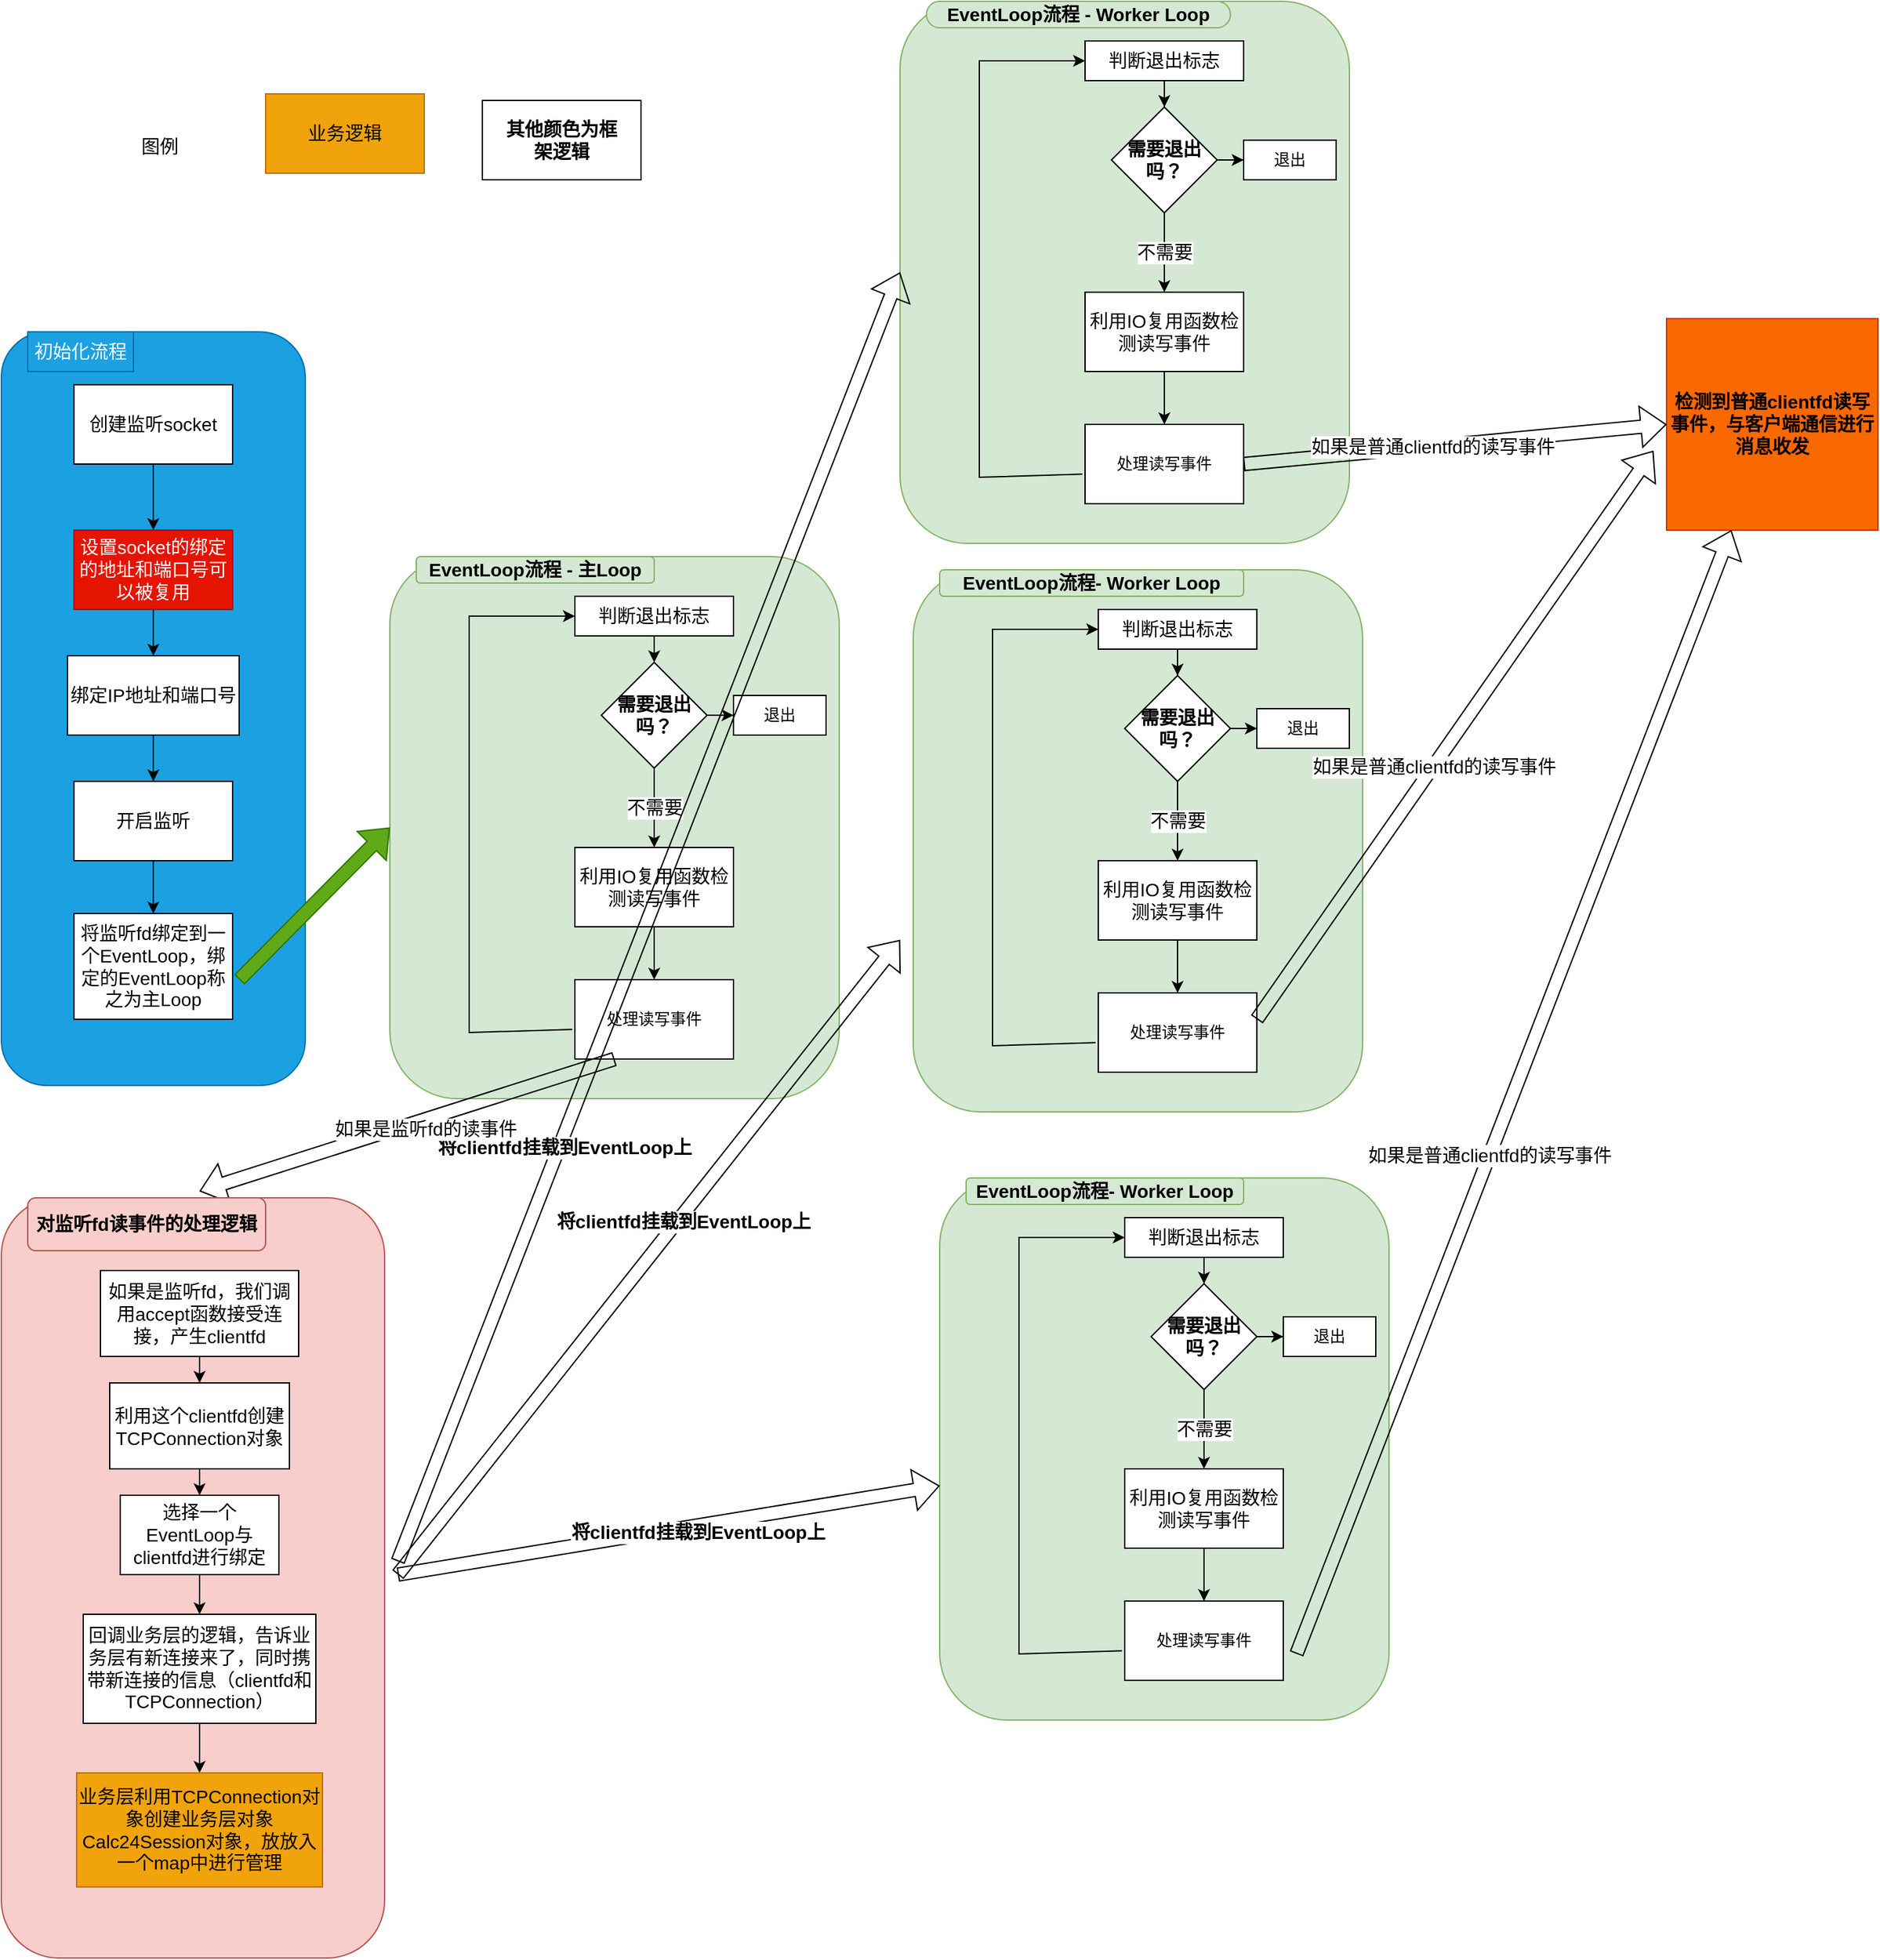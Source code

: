 <mxfile version="20.2.0" type="device"><diagram id="1ur0hbqPhBumIpZBhiEZ" name="第 1 页"><mxGraphModel dx="2048" dy="621" grid="1" gridSize="10" guides="1" tooltips="1" connect="1" arrows="1" fold="1" page="1" pageScale="1" pageWidth="827" pageHeight="1169" math="0" shadow="0"><root><mxCell id="0"/><mxCell id="1" parent="0"/><mxCell id="NlOB07aCjKm1S97Us7Cn-98" value="" style="rounded=0;whiteSpace=wrap;html=1;fontSize=14;" vertex="1" parent="1"><mxGeometry x="144" y="85" width="120" height="60" as="geometry"/></mxCell><mxCell id="NlOB07aCjKm1S97Us7Cn-84" value="" style="rounded=1;whiteSpace=wrap;html=1;fontSize=14;fillColor=#f8cecc;strokeColor=#b85450;" vertex="1" parent="1"><mxGeometry x="-220" y="915" width="290" height="575" as="geometry"/></mxCell><mxCell id="NlOB07aCjKm1S97Us7Cn-59" value="" style="rounded=1;whiteSpace=wrap;html=1;fontSize=14;fillColor=#1ba1e2;fontColor=#ffffff;strokeColor=#006EAF;" vertex="1" parent="1"><mxGeometry x="-220" y="260" width="230" height="570" as="geometry"/></mxCell><mxCell id="NlOB07aCjKm1S97Us7Cn-10" value="" style="rounded=1;whiteSpace=wrap;html=1;fontSize=14;fillColor=#d5e8d4;strokeColor=#82b366;" vertex="1" parent="1"><mxGeometry x="74" y="430" width="340" height="410" as="geometry"/></mxCell><mxCell id="NlOB07aCjKm1S97Us7Cn-4" value="" style="edgeStyle=orthogonalEdgeStyle;rounded=0;orthogonalLoop=1;jettySize=auto;html=1;" edge="1" parent="1" source="NlOB07aCjKm1S97Us7Cn-2" target="NlOB07aCjKm1S97Us7Cn-3"><mxGeometry relative="1" as="geometry"/></mxCell><mxCell id="NlOB07aCjKm1S97Us7Cn-2" value="&lt;font style=&quot;font-size: 14px;&quot;&gt;判断退出标志&lt;/font&gt;" style="rounded=0;whiteSpace=wrap;html=1;" vertex="1" parent="1"><mxGeometry x="214" y="460" width="120" height="30" as="geometry"/></mxCell><mxCell id="NlOB07aCjKm1S97Us7Cn-6" value="不需要" style="edgeStyle=orthogonalEdgeStyle;rounded=0;orthogonalLoop=1;jettySize=auto;html=1;fontSize=14;" edge="1" parent="1" source="NlOB07aCjKm1S97Us7Cn-3" target="NlOB07aCjKm1S97Us7Cn-5"><mxGeometry relative="1" as="geometry"/></mxCell><mxCell id="NlOB07aCjKm1S97Us7Cn-13" value="" style="edgeStyle=orthogonalEdgeStyle;rounded=0;orthogonalLoop=1;jettySize=auto;html=1;fontSize=14;" edge="1" parent="1" source="NlOB07aCjKm1S97Us7Cn-3" target="NlOB07aCjKm1S97Us7Cn-12"><mxGeometry relative="1" as="geometry"/></mxCell><mxCell id="NlOB07aCjKm1S97Us7Cn-3" value="&lt;font style=&quot;font-size: 14px;&quot;&gt;&lt;b&gt;需要退出吗？&lt;/b&gt;&lt;/font&gt;" style="rhombus;whiteSpace=wrap;html=1;rounded=0;" vertex="1" parent="1"><mxGeometry x="234" y="510" width="80" height="80" as="geometry"/></mxCell><mxCell id="NlOB07aCjKm1S97Us7Cn-8" value="" style="edgeStyle=orthogonalEdgeStyle;rounded=0;orthogonalLoop=1;jettySize=auto;html=1;fontSize=14;" edge="1" parent="1" source="NlOB07aCjKm1S97Us7Cn-5" target="NlOB07aCjKm1S97Us7Cn-7"><mxGeometry relative="1" as="geometry"/></mxCell><mxCell id="NlOB07aCjKm1S97Us7Cn-5" value="&lt;font style=&quot;font-size: 14px;&quot;&gt;利用IO复用函数检测读写事件&lt;/font&gt;" style="whiteSpace=wrap;html=1;rounded=0;" vertex="1" parent="1"><mxGeometry x="214" y="650" width="120" height="60" as="geometry"/></mxCell><mxCell id="NlOB07aCjKm1S97Us7Cn-7" value="处理读写事件" style="whiteSpace=wrap;html=1;rounded=0;" vertex="1" parent="1"><mxGeometry x="214" y="750" width="120" height="60" as="geometry"/></mxCell><mxCell id="NlOB07aCjKm1S97Us7Cn-9" value="" style="endArrow=classic;html=1;rounded=0;fontSize=14;exitX=-0.017;exitY=0.627;exitDx=0;exitDy=0;exitPerimeter=0;entryX=0;entryY=0.5;entryDx=0;entryDy=0;" edge="1" parent="1" source="NlOB07aCjKm1S97Us7Cn-7" target="NlOB07aCjKm1S97Us7Cn-2"><mxGeometry width="50" height="50" relative="1" as="geometry"><mxPoint x="194" y="780" as="sourcePoint"/><mxPoint x="244" y="730" as="targetPoint"/><Array as="points"><mxPoint x="134" y="790"/><mxPoint x="134" y="475"/></Array></mxGeometry></mxCell><mxCell id="NlOB07aCjKm1S97Us7Cn-11" value="&lt;b&gt;EventLoop流程 - 主Loop&lt;/b&gt;" style="rounded=1;whiteSpace=wrap;html=1;fontSize=14;fillColor=#d5e8d4;strokeColor=#82b366;" vertex="1" parent="1"><mxGeometry x="94" y="430" width="180" height="20" as="geometry"/></mxCell><mxCell id="NlOB07aCjKm1S97Us7Cn-12" value="退出" style="whiteSpace=wrap;html=1;rounded=0;" vertex="1" parent="1"><mxGeometry x="334" y="535" width="70" height="30" as="geometry"/></mxCell><mxCell id="NlOB07aCjKm1S97Us7Cn-14" value="" style="rounded=1;whiteSpace=wrap;html=1;fontSize=14;fillColor=#d5e8d4;strokeColor=#82b366;" vertex="1" parent="1"><mxGeometry x="460" y="10" width="340" height="410" as="geometry"/></mxCell><mxCell id="NlOB07aCjKm1S97Us7Cn-15" value="" style="edgeStyle=orthogonalEdgeStyle;rounded=0;orthogonalLoop=1;jettySize=auto;html=1;" edge="1" parent="1" source="NlOB07aCjKm1S97Us7Cn-16" target="NlOB07aCjKm1S97Us7Cn-19"><mxGeometry relative="1" as="geometry"/></mxCell><mxCell id="NlOB07aCjKm1S97Us7Cn-16" value="&lt;font style=&quot;font-size: 14px;&quot;&gt;判断退出标志&lt;/font&gt;" style="rounded=0;whiteSpace=wrap;html=1;" vertex="1" parent="1"><mxGeometry x="600" y="40" width="120" height="30" as="geometry"/></mxCell><mxCell id="NlOB07aCjKm1S97Us7Cn-17" value="不需要" style="edgeStyle=orthogonalEdgeStyle;rounded=0;orthogonalLoop=1;jettySize=auto;html=1;fontSize=14;" edge="1" parent="1" source="NlOB07aCjKm1S97Us7Cn-19" target="NlOB07aCjKm1S97Us7Cn-21"><mxGeometry relative="1" as="geometry"/></mxCell><mxCell id="NlOB07aCjKm1S97Us7Cn-18" value="" style="edgeStyle=orthogonalEdgeStyle;rounded=0;orthogonalLoop=1;jettySize=auto;html=1;fontSize=14;" edge="1" parent="1" source="NlOB07aCjKm1S97Us7Cn-19" target="NlOB07aCjKm1S97Us7Cn-25"><mxGeometry relative="1" as="geometry"/></mxCell><mxCell id="NlOB07aCjKm1S97Us7Cn-19" value="&lt;font style=&quot;font-size: 14px;&quot;&gt;&lt;b&gt;需要退出吗？&lt;/b&gt;&lt;/font&gt;" style="rhombus;whiteSpace=wrap;html=1;rounded=0;" vertex="1" parent="1"><mxGeometry x="620" y="90" width="80" height="80" as="geometry"/></mxCell><mxCell id="NlOB07aCjKm1S97Us7Cn-20" value="" style="edgeStyle=orthogonalEdgeStyle;rounded=0;orthogonalLoop=1;jettySize=auto;html=1;fontSize=14;" edge="1" parent="1" source="NlOB07aCjKm1S97Us7Cn-21" target="NlOB07aCjKm1S97Us7Cn-22"><mxGeometry relative="1" as="geometry"/></mxCell><mxCell id="NlOB07aCjKm1S97Us7Cn-21" value="&lt;font style=&quot;font-size: 14px;&quot;&gt;利用IO复用函数检测读写事件&lt;/font&gt;" style="whiteSpace=wrap;html=1;rounded=0;" vertex="1" parent="1"><mxGeometry x="600" y="230" width="120" height="60" as="geometry"/></mxCell><mxCell id="NlOB07aCjKm1S97Us7Cn-22" value="处理读写事件" style="whiteSpace=wrap;html=1;rounded=0;" vertex="1" parent="1"><mxGeometry x="600" y="330" width="120" height="60" as="geometry"/></mxCell><mxCell id="NlOB07aCjKm1S97Us7Cn-23" value="" style="endArrow=classic;html=1;rounded=0;fontSize=14;exitX=-0.017;exitY=0.627;exitDx=0;exitDy=0;exitPerimeter=0;entryX=0;entryY=0.5;entryDx=0;entryDy=0;" edge="1" parent="1" source="NlOB07aCjKm1S97Us7Cn-22" target="NlOB07aCjKm1S97Us7Cn-16"><mxGeometry width="50" height="50" relative="1" as="geometry"><mxPoint x="580" y="360" as="sourcePoint"/><mxPoint x="630" y="310" as="targetPoint"/><Array as="points"><mxPoint x="520" y="370"/><mxPoint x="520" y="55"/></Array></mxGeometry></mxCell><mxCell id="NlOB07aCjKm1S97Us7Cn-24" value="&lt;b&gt;EventLoop流程 - Worker Loop&lt;/b&gt;" style="rounded=1;whiteSpace=wrap;html=1;fontSize=14;fillColor=#d5e8d4;strokeColor=#82b366;arcSize=50;" vertex="1" parent="1"><mxGeometry x="480" y="10" width="230" height="20" as="geometry"/></mxCell><mxCell id="NlOB07aCjKm1S97Us7Cn-25" value="退出" style="whiteSpace=wrap;html=1;rounded=0;" vertex="1" parent="1"><mxGeometry x="720" y="115" width="70" height="30" as="geometry"/></mxCell><mxCell id="NlOB07aCjKm1S97Us7Cn-26" value="" style="rounded=1;whiteSpace=wrap;html=1;fontSize=14;fillColor=#d5e8d4;strokeColor=#82b366;" vertex="1" parent="1"><mxGeometry x="470" y="440" width="340" height="410" as="geometry"/></mxCell><mxCell id="NlOB07aCjKm1S97Us7Cn-27" value="" style="edgeStyle=orthogonalEdgeStyle;rounded=0;orthogonalLoop=1;jettySize=auto;html=1;" edge="1" parent="1" source="NlOB07aCjKm1S97Us7Cn-28" target="NlOB07aCjKm1S97Us7Cn-31"><mxGeometry relative="1" as="geometry"/></mxCell><mxCell id="NlOB07aCjKm1S97Us7Cn-28" value="&lt;font style=&quot;font-size: 14px;&quot;&gt;判断退出标志&lt;/font&gt;" style="rounded=0;whiteSpace=wrap;html=1;" vertex="1" parent="1"><mxGeometry x="610" y="470" width="120" height="30" as="geometry"/></mxCell><mxCell id="NlOB07aCjKm1S97Us7Cn-29" value="不需要" style="edgeStyle=orthogonalEdgeStyle;rounded=0;orthogonalLoop=1;jettySize=auto;html=1;fontSize=14;" edge="1" parent="1" source="NlOB07aCjKm1S97Us7Cn-31" target="NlOB07aCjKm1S97Us7Cn-33"><mxGeometry relative="1" as="geometry"/></mxCell><mxCell id="NlOB07aCjKm1S97Us7Cn-30" value="" style="edgeStyle=orthogonalEdgeStyle;rounded=0;orthogonalLoop=1;jettySize=auto;html=1;fontSize=14;" edge="1" parent="1" source="NlOB07aCjKm1S97Us7Cn-31" target="NlOB07aCjKm1S97Us7Cn-37"><mxGeometry relative="1" as="geometry"/></mxCell><mxCell id="NlOB07aCjKm1S97Us7Cn-31" value="&lt;font style=&quot;font-size: 14px;&quot;&gt;&lt;b&gt;需要退出吗？&lt;/b&gt;&lt;/font&gt;" style="rhombus;whiteSpace=wrap;html=1;rounded=0;" vertex="1" parent="1"><mxGeometry x="630" y="520" width="80" height="80" as="geometry"/></mxCell><mxCell id="NlOB07aCjKm1S97Us7Cn-32" value="" style="edgeStyle=orthogonalEdgeStyle;rounded=0;orthogonalLoop=1;jettySize=auto;html=1;fontSize=14;" edge="1" parent="1" source="NlOB07aCjKm1S97Us7Cn-33" target="NlOB07aCjKm1S97Us7Cn-34"><mxGeometry relative="1" as="geometry"/></mxCell><mxCell id="NlOB07aCjKm1S97Us7Cn-33" value="&lt;font style=&quot;font-size: 14px;&quot;&gt;利用IO复用函数检测读写事件&lt;/font&gt;" style="whiteSpace=wrap;html=1;rounded=0;" vertex="1" parent="1"><mxGeometry x="610" y="660" width="120" height="60" as="geometry"/></mxCell><mxCell id="NlOB07aCjKm1S97Us7Cn-34" value="处理读写事件" style="whiteSpace=wrap;html=1;rounded=0;" vertex="1" parent="1"><mxGeometry x="610" y="760" width="120" height="60" as="geometry"/></mxCell><mxCell id="NlOB07aCjKm1S97Us7Cn-35" value="" style="endArrow=classic;html=1;rounded=0;fontSize=14;exitX=-0.017;exitY=0.627;exitDx=0;exitDy=0;exitPerimeter=0;entryX=0;entryY=0.5;entryDx=0;entryDy=0;" edge="1" parent="1" source="NlOB07aCjKm1S97Us7Cn-34" target="NlOB07aCjKm1S97Us7Cn-28"><mxGeometry width="50" height="50" relative="1" as="geometry"><mxPoint x="590" y="790" as="sourcePoint"/><mxPoint x="640" y="740" as="targetPoint"/><Array as="points"><mxPoint x="530" y="800"/><mxPoint x="530" y="485"/></Array></mxGeometry></mxCell><mxCell id="NlOB07aCjKm1S97Us7Cn-36" value="&lt;b&gt;EventLoop流程&lt;/b&gt;&lt;b&gt;- Worker Loop&lt;/b&gt;" style="rounded=1;whiteSpace=wrap;html=1;fontSize=14;fillColor=#d5e8d4;strokeColor=#82b366;" vertex="1" parent="1"><mxGeometry x="490" y="440" width="230" height="20" as="geometry"/></mxCell><mxCell id="NlOB07aCjKm1S97Us7Cn-37" value="退出" style="whiteSpace=wrap;html=1;rounded=0;" vertex="1" parent="1"><mxGeometry x="730" y="545" width="70" height="30" as="geometry"/></mxCell><mxCell id="NlOB07aCjKm1S97Us7Cn-38" value="" style="rounded=1;whiteSpace=wrap;html=1;fontSize=14;fillColor=#d5e8d4;strokeColor=#82b366;" vertex="1" parent="1"><mxGeometry x="490" y="900" width="340" height="410" as="geometry"/></mxCell><mxCell id="NlOB07aCjKm1S97Us7Cn-39" value="" style="edgeStyle=orthogonalEdgeStyle;rounded=0;orthogonalLoop=1;jettySize=auto;html=1;" edge="1" parent="1" source="NlOB07aCjKm1S97Us7Cn-40" target="NlOB07aCjKm1S97Us7Cn-43"><mxGeometry relative="1" as="geometry"/></mxCell><mxCell id="NlOB07aCjKm1S97Us7Cn-40" value="&lt;font style=&quot;font-size: 14px;&quot;&gt;判断退出标志&lt;/font&gt;" style="rounded=0;whiteSpace=wrap;html=1;" vertex="1" parent="1"><mxGeometry x="630" y="930" width="120" height="30" as="geometry"/></mxCell><mxCell id="NlOB07aCjKm1S97Us7Cn-41" value="不需要" style="edgeStyle=orthogonalEdgeStyle;rounded=0;orthogonalLoop=1;jettySize=auto;html=1;fontSize=14;" edge="1" parent="1" source="NlOB07aCjKm1S97Us7Cn-43" target="NlOB07aCjKm1S97Us7Cn-45"><mxGeometry relative="1" as="geometry"/></mxCell><mxCell id="NlOB07aCjKm1S97Us7Cn-42" value="" style="edgeStyle=orthogonalEdgeStyle;rounded=0;orthogonalLoop=1;jettySize=auto;html=1;fontSize=14;" edge="1" parent="1" source="NlOB07aCjKm1S97Us7Cn-43" target="NlOB07aCjKm1S97Us7Cn-49"><mxGeometry relative="1" as="geometry"/></mxCell><mxCell id="NlOB07aCjKm1S97Us7Cn-43" value="&lt;font style=&quot;font-size: 14px;&quot;&gt;&lt;b&gt;需要退出吗？&lt;/b&gt;&lt;/font&gt;" style="rhombus;whiteSpace=wrap;html=1;rounded=0;" vertex="1" parent="1"><mxGeometry x="650" y="980" width="80" height="80" as="geometry"/></mxCell><mxCell id="NlOB07aCjKm1S97Us7Cn-44" value="" style="edgeStyle=orthogonalEdgeStyle;rounded=0;orthogonalLoop=1;jettySize=auto;html=1;fontSize=14;" edge="1" parent="1" source="NlOB07aCjKm1S97Us7Cn-45" target="NlOB07aCjKm1S97Us7Cn-46"><mxGeometry relative="1" as="geometry"/></mxCell><mxCell id="NlOB07aCjKm1S97Us7Cn-45" value="&lt;font style=&quot;font-size: 14px;&quot;&gt;利用IO复用函数检测读写事件&lt;/font&gt;" style="whiteSpace=wrap;html=1;rounded=0;" vertex="1" parent="1"><mxGeometry x="630" y="1120" width="120" height="60" as="geometry"/></mxCell><mxCell id="NlOB07aCjKm1S97Us7Cn-46" value="处理读写事件" style="whiteSpace=wrap;html=1;rounded=0;" vertex="1" parent="1"><mxGeometry x="630" y="1220" width="120" height="60" as="geometry"/></mxCell><mxCell id="NlOB07aCjKm1S97Us7Cn-47" value="" style="endArrow=classic;html=1;rounded=0;fontSize=14;exitX=-0.017;exitY=0.627;exitDx=0;exitDy=0;exitPerimeter=0;entryX=0;entryY=0.5;entryDx=0;entryDy=0;" edge="1" parent="1" source="NlOB07aCjKm1S97Us7Cn-46" target="NlOB07aCjKm1S97Us7Cn-40"><mxGeometry width="50" height="50" relative="1" as="geometry"><mxPoint x="610" y="1250" as="sourcePoint"/><mxPoint x="660" y="1200" as="targetPoint"/><Array as="points"><mxPoint x="550" y="1260"/><mxPoint x="550" y="945"/></Array></mxGeometry></mxCell><mxCell id="NlOB07aCjKm1S97Us7Cn-48" value="&lt;b&gt;EventLoop流程&lt;/b&gt;&lt;b&gt;- Worker Loop&lt;/b&gt;" style="rounded=1;whiteSpace=wrap;html=1;fontSize=14;fillColor=#d5e8d4;strokeColor=#82b366;" vertex="1" parent="1"><mxGeometry x="510" y="900" width="210" height="20" as="geometry"/></mxCell><mxCell id="NlOB07aCjKm1S97Us7Cn-49" value="退出" style="whiteSpace=wrap;html=1;rounded=0;" vertex="1" parent="1"><mxGeometry x="750" y="1005" width="70" height="30" as="geometry"/></mxCell><mxCell id="NlOB07aCjKm1S97Us7Cn-52" value="" style="edgeStyle=orthogonalEdgeStyle;rounded=0;orthogonalLoop=1;jettySize=auto;html=1;fontSize=14;" edge="1" parent="1" source="NlOB07aCjKm1S97Us7Cn-50" target="NlOB07aCjKm1S97Us7Cn-51"><mxGeometry relative="1" as="geometry"/></mxCell><mxCell id="NlOB07aCjKm1S97Us7Cn-50" value="创建监听socket" style="rounded=0;whiteSpace=wrap;html=1;fontSize=14;" vertex="1" parent="1"><mxGeometry x="-165" y="300" width="120" height="60" as="geometry"/></mxCell><mxCell id="NlOB07aCjKm1S97Us7Cn-54" value="" style="edgeStyle=orthogonalEdgeStyle;rounded=0;orthogonalLoop=1;jettySize=auto;html=1;fontSize=14;" edge="1" parent="1" source="NlOB07aCjKm1S97Us7Cn-51" target="NlOB07aCjKm1S97Us7Cn-53"><mxGeometry relative="1" as="geometry"/></mxCell><mxCell id="NlOB07aCjKm1S97Us7Cn-51" value="设置socket的绑定的地址和端口号可以被复用" style="whiteSpace=wrap;html=1;fontSize=14;rounded=0;fillColor=#e51400;fontColor=#ffffff;strokeColor=#B20000;" vertex="1" parent="1"><mxGeometry x="-165" y="410" width="120" height="60" as="geometry"/></mxCell><mxCell id="NlOB07aCjKm1S97Us7Cn-56" value="" style="edgeStyle=orthogonalEdgeStyle;rounded=0;orthogonalLoop=1;jettySize=auto;html=1;fontSize=14;" edge="1" parent="1" source="NlOB07aCjKm1S97Us7Cn-53" target="NlOB07aCjKm1S97Us7Cn-55"><mxGeometry relative="1" as="geometry"/></mxCell><mxCell id="NlOB07aCjKm1S97Us7Cn-53" value="绑定IP地址和端口号" style="whiteSpace=wrap;html=1;fontSize=14;rounded=0;" vertex="1" parent="1"><mxGeometry x="-170" y="505" width="130" height="60" as="geometry"/></mxCell><mxCell id="NlOB07aCjKm1S97Us7Cn-58" value="" style="edgeStyle=orthogonalEdgeStyle;rounded=0;orthogonalLoop=1;jettySize=auto;html=1;fontSize=14;" edge="1" parent="1" source="NlOB07aCjKm1S97Us7Cn-55" target="NlOB07aCjKm1S97Us7Cn-57"><mxGeometry relative="1" as="geometry"/></mxCell><mxCell id="NlOB07aCjKm1S97Us7Cn-55" value="开启监听" style="whiteSpace=wrap;html=1;fontSize=14;rounded=0;" vertex="1" parent="1"><mxGeometry x="-165" y="600" width="120" height="60" as="geometry"/></mxCell><mxCell id="NlOB07aCjKm1S97Us7Cn-57" value="将监听fd绑定到一个EventLoop，绑定的EventLoop称之为主Loop" style="whiteSpace=wrap;html=1;fontSize=14;rounded=0;" vertex="1" parent="1"><mxGeometry x="-165" y="700" width="120" height="80" as="geometry"/></mxCell><mxCell id="NlOB07aCjKm1S97Us7Cn-60" value="初始化流程" style="text;html=1;strokeColor=#006EAF;fillColor=#1ba1e2;align=center;verticalAlign=middle;whiteSpace=wrap;rounded=0;fontSize=14;fontColor=#ffffff;" vertex="1" parent="1"><mxGeometry x="-200" y="260" width="80" height="30" as="geometry"/></mxCell><mxCell id="NlOB07aCjKm1S97Us7Cn-62" value="" style="shape=flexArrow;endArrow=classic;html=1;rounded=0;fontSize=14;entryX=0;entryY=0.5;entryDx=0;entryDy=0;fillColor=#60a917;strokeColor=#2D7600;" edge="1" parent="1" target="NlOB07aCjKm1S97Us7Cn-10"><mxGeometry width="50" height="50" relative="1" as="geometry"><mxPoint x="-40" y="750" as="sourcePoint"/><mxPoint x="10" y="700" as="targetPoint"/></mxGeometry></mxCell><mxCell id="NlOB07aCjKm1S97Us7Cn-63" value="" style="shape=flexArrow;endArrow=classic;html=1;rounded=0;fontSize=14;entryX=0;entryY=0.5;entryDx=0;entryDy=0;" edge="1" parent="1" target="NlOB07aCjKm1S97Us7Cn-14"><mxGeometry width="50" height="50" relative="1" as="geometry"><mxPoint x="80" y="1190" as="sourcePoint"/><mxPoint x="450" y="420" as="targetPoint"/></mxGeometry></mxCell><mxCell id="NlOB07aCjKm1S97Us7Cn-78" value="&lt;b&gt;将clientfd挂载到EventLoop上&lt;/b&gt;" style="edgeLabel;html=1;align=center;verticalAlign=middle;resizable=0;points=[];fontSize=14;" vertex="1" connectable="0" parent="NlOB07aCjKm1S97Us7Cn-63"><mxGeometry x="-0.355" y="-2" relative="1" as="geometry"><mxPoint x="1" as="offset"/></mxGeometry></mxCell><mxCell id="NlOB07aCjKm1S97Us7Cn-64" value="" style="shape=flexArrow;endArrow=classic;html=1;rounded=0;fontSize=14;exitX=0.25;exitY=1;exitDx=0;exitDy=0;" edge="1" parent="1" source="NlOB07aCjKm1S97Us7Cn-7"><mxGeometry width="50" height="50" relative="1" as="geometry"><mxPoint x="150" y="990" as="sourcePoint"/><mxPoint x="-70" y="910" as="targetPoint"/></mxGeometry></mxCell><mxCell id="NlOB07aCjKm1S97Us7Cn-86" value="如果是监听fd的读事件" style="edgeLabel;html=1;align=center;verticalAlign=middle;resizable=0;points=[];fontSize=14;" vertex="1" connectable="0" parent="NlOB07aCjKm1S97Us7Cn-64"><mxGeometry x="-0.071" y="7" relative="1" as="geometry"><mxPoint as="offset"/></mxGeometry></mxCell><mxCell id="NlOB07aCjKm1S97Us7Cn-67" value="" style="edgeStyle=orthogonalEdgeStyle;rounded=0;orthogonalLoop=1;jettySize=auto;html=1;fontSize=14;" edge="1" parent="1" source="NlOB07aCjKm1S97Us7Cn-65" target="NlOB07aCjKm1S97Us7Cn-66"><mxGeometry relative="1" as="geometry"/></mxCell><mxCell id="NlOB07aCjKm1S97Us7Cn-65" value="如果是监听fd，我们调用accept函数接受连接，产生clientfd" style="rounded=0;whiteSpace=wrap;html=1;fontSize=14;" vertex="1" parent="1"><mxGeometry x="-145" y="970" width="150" height="65" as="geometry"/></mxCell><mxCell id="NlOB07aCjKm1S97Us7Cn-69" value="" style="edgeStyle=orthogonalEdgeStyle;rounded=0;orthogonalLoop=1;jettySize=auto;html=1;fontSize=14;entryX=0.5;entryY=0;entryDx=0;entryDy=0;" edge="1" parent="1" source="NlOB07aCjKm1S97Us7Cn-66" target="NlOB07aCjKm1S97Us7Cn-72"><mxGeometry relative="1" as="geometry"/></mxCell><mxCell id="NlOB07aCjKm1S97Us7Cn-66" value="利用这个clientfd创建TCPConnection对象" style="whiteSpace=wrap;html=1;fontSize=14;rounded=0;" vertex="1" parent="1"><mxGeometry x="-138" y="1055" width="136" height="65" as="geometry"/></mxCell><mxCell id="NlOB07aCjKm1S97Us7Cn-71" value="" style="edgeStyle=orthogonalEdgeStyle;rounded=0;orthogonalLoop=1;jettySize=auto;html=1;fontSize=14;" edge="1" parent="1" source="NlOB07aCjKm1S97Us7Cn-68" target="NlOB07aCjKm1S97Us7Cn-70"><mxGeometry relative="1" as="geometry"/></mxCell><mxCell id="NlOB07aCjKm1S97Us7Cn-68" value="回调业务层的逻辑，告诉业务层有新连接来了，同时携带新连接的信息（clientfd和TCPConnection）" style="whiteSpace=wrap;html=1;fontSize=14;rounded=0;" vertex="1" parent="1"><mxGeometry x="-158" y="1230" width="176" height="82.5" as="geometry"/></mxCell><mxCell id="NlOB07aCjKm1S97Us7Cn-70" value="业务层利用TCPConnection对象创建业务层对象Calc24Session对象，放放入一个map中进行管理" style="whiteSpace=wrap;html=1;fontSize=14;rounded=0;fillColor=#f0a30a;fontColor=#000000;strokeColor=#BD7000;" vertex="1" parent="1"><mxGeometry x="-163" y="1350" width="186" height="86.25" as="geometry"/></mxCell><mxCell id="NlOB07aCjKm1S97Us7Cn-72" value="选择一个EventLoop与clientfd进行绑定" style="rounded=0;whiteSpace=wrap;html=1;fontSize=14;" vertex="1" parent="1"><mxGeometry x="-130" y="1140" width="120" height="60" as="geometry"/></mxCell><mxCell id="NlOB07aCjKm1S97Us7Cn-73" value="" style="endArrow=classic;html=1;rounded=0;fontSize=14;exitX=0.5;exitY=1;exitDx=0;exitDy=0;entryX=0.5;entryY=0;entryDx=0;entryDy=0;" edge="1" parent="1" source="NlOB07aCjKm1S97Us7Cn-72" target="NlOB07aCjKm1S97Us7Cn-68"><mxGeometry width="50" height="50" relative="1" as="geometry"><mxPoint x="130" y="1250" as="sourcePoint"/><mxPoint x="160" y="1220" as="targetPoint"/></mxGeometry></mxCell><mxCell id="NlOB07aCjKm1S97Us7Cn-74" value="" style="shape=flexArrow;endArrow=classic;html=1;rounded=0;fontSize=14;" edge="1" parent="1" target="NlOB07aCjKm1S97Us7Cn-38"><mxGeometry width="50" height="50" relative="1" as="geometry"><mxPoint x="80" y="1200" as="sourcePoint"/><mxPoint x="340" y="1140" as="targetPoint"/></mxGeometry></mxCell><mxCell id="NlOB07aCjKm1S97Us7Cn-76" value="&lt;b&gt;将clientfd挂载到EventLoop上&lt;/b&gt;" style="edgeLabel;html=1;align=center;verticalAlign=middle;resizable=0;points=[];fontSize=14;" vertex="1" connectable="0" parent="NlOB07aCjKm1S97Us7Cn-74"><mxGeometry x="0.101" y="-5" relative="1" as="geometry"><mxPoint as="offset"/></mxGeometry></mxCell><mxCell id="NlOB07aCjKm1S97Us7Cn-75" value="" style="shape=flexArrow;endArrow=classic;html=1;rounded=0;fontSize=14;" edge="1" parent="1"><mxGeometry width="50" height="50" relative="1" as="geometry"><mxPoint x="80" y="1200" as="sourcePoint"/><mxPoint x="460" y="720" as="targetPoint"/></mxGeometry></mxCell><mxCell id="NlOB07aCjKm1S97Us7Cn-77" value="&lt;b&gt;将clientfd挂载到EventLoop上&lt;/b&gt;" style="edgeLabel;html=1;align=center;verticalAlign=middle;resizable=0;points=[];fontSize=14;" vertex="1" connectable="0" parent="NlOB07aCjKm1S97Us7Cn-75"><mxGeometry x="0.121" y="-3" relative="1" as="geometry"><mxPoint as="offset"/></mxGeometry></mxCell><mxCell id="NlOB07aCjKm1S97Us7Cn-85" value="&lt;b&gt;对监听fd读事件的处理逻辑&lt;/b&gt;" style="rounded=1;whiteSpace=wrap;html=1;fontSize=14;fillColor=#f8cecc;strokeColor=#b85450;" vertex="1" parent="1"><mxGeometry x="-200" y="915" width="180" height="40" as="geometry"/></mxCell><mxCell id="NlOB07aCjKm1S97Us7Cn-87" value="&lt;b&gt;检测到普通clientfd读写事件，与客户端通信进行消息收发&lt;/b&gt;" style="whiteSpace=wrap;html=1;aspect=fixed;fontSize=14;fillColor=#fa6800;strokeColor=#C73500;fontColor=#000000;" vertex="1" parent="1"><mxGeometry x="1040" y="250" width="160" height="160" as="geometry"/></mxCell><mxCell id="NlOB07aCjKm1S97Us7Cn-88" value="" style="shape=flexArrow;endArrow=classic;html=1;rounded=0;fontSize=14;entryX=0;entryY=0.5;entryDx=0;entryDy=0;exitX=1;exitY=0.5;exitDx=0;exitDy=0;" edge="1" parent="1" source="NlOB07aCjKm1S97Us7Cn-22" target="NlOB07aCjKm1S97Us7Cn-87"><mxGeometry width="50" height="50" relative="1" as="geometry"><mxPoint x="750" y="380" as="sourcePoint"/><mxPoint x="800" y="330" as="targetPoint"/></mxGeometry></mxCell><mxCell id="NlOB07aCjKm1S97Us7Cn-89" value="如果是普通clientfd的读写事件" style="edgeLabel;html=1;align=center;verticalAlign=middle;resizable=0;points=[];fontSize=14;" vertex="1" connectable="0" parent="NlOB07aCjKm1S97Us7Cn-88"><mxGeometry x="-0.111" relative="1" as="geometry"><mxPoint as="offset"/></mxGeometry></mxCell><mxCell id="NlOB07aCjKm1S97Us7Cn-91" value="" style="shape=flexArrow;endArrow=classic;html=1;rounded=0;fontSize=14;exitX=1;exitY=0.5;exitDx=0;exitDy=0;" edge="1" parent="1"><mxGeometry width="50" height="50" relative="1" as="geometry"><mxPoint x="730" y="780" as="sourcePoint"/><mxPoint x="1030" y="350" as="targetPoint"/></mxGeometry></mxCell><mxCell id="NlOB07aCjKm1S97Us7Cn-92" value="如果是普通clientfd的读写事件" style="edgeLabel;html=1;align=center;verticalAlign=middle;resizable=0;points=[];fontSize=14;" vertex="1" connectable="0" parent="NlOB07aCjKm1S97Us7Cn-91"><mxGeometry x="-0.111" relative="1" as="geometry"><mxPoint as="offset"/></mxGeometry></mxCell><mxCell id="NlOB07aCjKm1S97Us7Cn-93" value="" style="shape=flexArrow;endArrow=classic;html=1;rounded=0;fontSize=14;exitX=1;exitY=0.5;exitDx=0;exitDy=0;" edge="1" parent="1" target="NlOB07aCjKm1S97Us7Cn-87"><mxGeometry width="50" height="50" relative="1" as="geometry"><mxPoint x="760" y="1260" as="sourcePoint"/><mxPoint x="1060" y="830" as="targetPoint"/></mxGeometry></mxCell><mxCell id="NlOB07aCjKm1S97Us7Cn-94" value="如果是普通clientfd的读写事件" style="edgeLabel;html=1;align=center;verticalAlign=middle;resizable=0;points=[];fontSize=14;" vertex="1" connectable="0" parent="NlOB07aCjKm1S97Us7Cn-93"><mxGeometry x="-0.111" relative="1" as="geometry"><mxPoint as="offset"/></mxGeometry></mxCell><mxCell id="NlOB07aCjKm1S97Us7Cn-95" value="业务逻辑" style="rounded=0;whiteSpace=wrap;html=1;fontSize=14;fillColor=#f0a30a;fontColor=#000000;strokeColor=#BD7000;" vertex="1" parent="1"><mxGeometry x="-20" y="80" width="120" height="60" as="geometry"/></mxCell><mxCell id="NlOB07aCjKm1S97Us7Cn-96" value="图例" style="text;html=1;strokeColor=none;fillColor=none;align=center;verticalAlign=middle;whiteSpace=wrap;rounded=0;fontSize=14;" vertex="1" parent="1"><mxGeometry x="-130" y="105" width="60" height="30" as="geometry"/></mxCell><mxCell id="NlOB07aCjKm1S97Us7Cn-97" value="&lt;b&gt;其他颜色为框架逻辑&lt;/b&gt;" style="text;html=1;strokeColor=none;fillColor=none;align=center;verticalAlign=middle;whiteSpace=wrap;rounded=0;fontSize=14;" vertex="1" parent="1"><mxGeometry x="158" y="105" width="92" height="20" as="geometry"/></mxCell></root></mxGraphModel></diagram></mxfile>